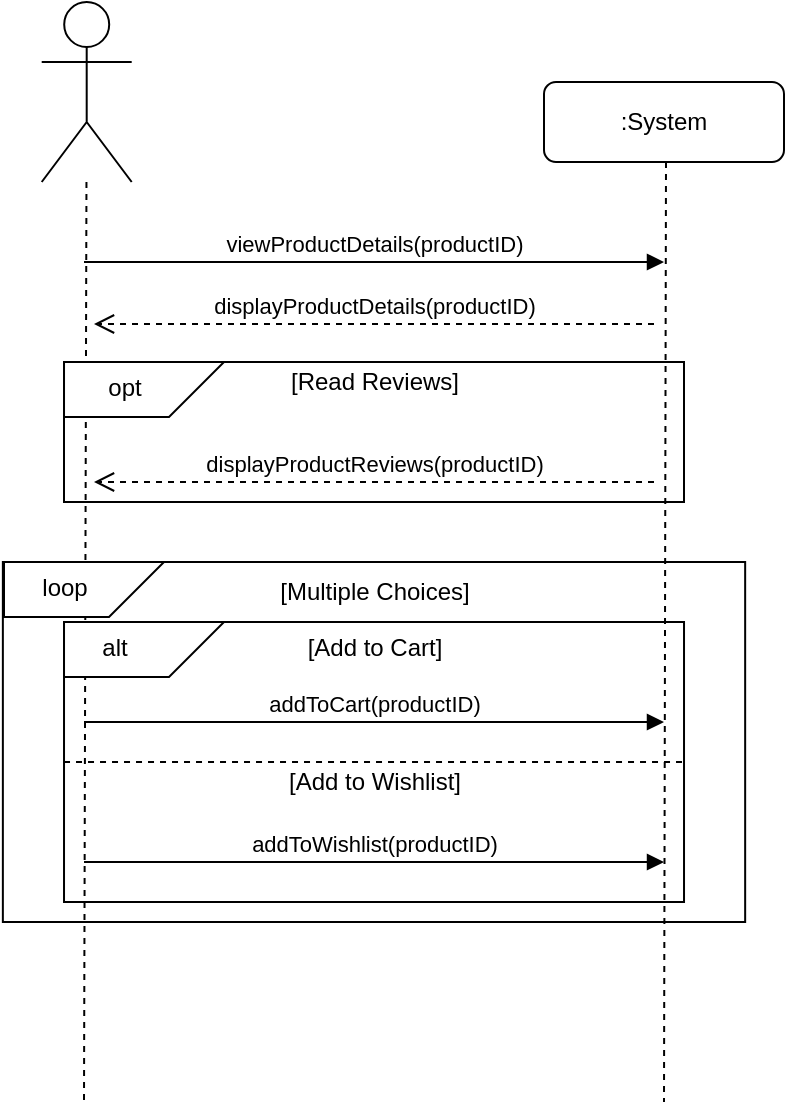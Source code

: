 <mxfile version="21.7.2" type="github">
  <diagram name="Page-1" id="2YBvvXClWsGukQMizWep">
    <mxGraphModel dx="1322" dy="1046" grid="1" gridSize="10" guides="1" tooltips="1" connect="1" arrows="1" fold="1" page="0" pageScale="1" pageWidth="850" pageHeight="1100" math="0" shadow="0">
      <root>
        <mxCell id="0" />
        <mxCell id="1" parent="0" />
        <mxCell id="C371mnhvRARPkL1Xi44i-13" value="" style="rounded=0;whiteSpace=wrap;html=1;" vertex="1" parent="1">
          <mxGeometry x="39.43" y="240" width="371.15" height="180" as="geometry" />
        </mxCell>
        <mxCell id="C371mnhvRARPkL1Xi44i-12" value="" style="rounded=0;whiteSpace=wrap;html=1;" vertex="1" parent="1">
          <mxGeometry x="70.01" y="270" width="310" height="140" as="geometry" />
        </mxCell>
        <mxCell id="C371mnhvRARPkL1Xi44i-2" value="" style="rounded=0;whiteSpace=wrap;html=1;" vertex="1" parent="1">
          <mxGeometry x="70" y="140" width="310" height="70" as="geometry" />
        </mxCell>
        <mxCell id="aM9ryv3xv72pqoxQDRHE-7" value="viewProductDetails(productID)" style="html=1;verticalAlign=bottom;endArrow=block;edgeStyle=elbowEdgeStyle;elbow=vertical;curved=0;rounded=0;" parent="1" edge="1">
          <mxGeometry relative="1" as="geometry">
            <mxPoint x="80" y="90" as="sourcePoint" />
            <Array as="points">
              <mxPoint x="180" y="90" />
            </Array>
            <mxPoint x="370" y="90" as="targetPoint" />
          </mxGeometry>
        </mxCell>
        <mxCell id="aM9ryv3xv72pqoxQDRHE-8" value="displayProductDetails(productID)" style="html=1;verticalAlign=bottom;endArrow=open;dashed=1;endSize=8;edgeStyle=elbowEdgeStyle;elbow=vertical;curved=0;rounded=0;" parent="1" edge="1">
          <mxGeometry relative="1" as="geometry">
            <mxPoint x="85" y="121" as="targetPoint" />
            <Array as="points">
              <mxPoint x="195" y="121" />
            </Array>
            <mxPoint x="365" y="121" as="sourcePoint" />
            <mxPoint as="offset" />
          </mxGeometry>
        </mxCell>
        <mxCell id="C371mnhvRARPkL1Xi44i-1" value="" style="shape=umlActor;verticalLabelPosition=bottom;verticalAlign=top;html=1;outlineConnect=0;" vertex="1" parent="1">
          <mxGeometry x="58.85" y="-40" width="45" height="90" as="geometry" />
        </mxCell>
        <mxCell id="C371mnhvRARPkL1Xi44i-4" value="" style="endArrow=none;dashed=1;html=1;rounded=0;" edge="1" parent="1" source="C371mnhvRARPkL1Xi44i-1">
          <mxGeometry width="50" height="50" relative="1" as="geometry">
            <mxPoint x="80" y="70" as="sourcePoint" />
            <mxPoint x="80" y="510" as="targetPoint" />
          </mxGeometry>
        </mxCell>
        <mxCell id="C371mnhvRARPkL1Xi44i-7" value=":System" style="rounded=1;whiteSpace=wrap;html=1;" vertex="1" parent="1">
          <mxGeometry x="310" width="120" height="40" as="geometry" />
        </mxCell>
        <mxCell id="C371mnhvRARPkL1Xi44i-8" value="[Read Reviews]" style="text;html=1;align=center;verticalAlign=middle;resizable=0;points=[];autosize=1;strokeColor=none;fillColor=none;" vertex="1" parent="1">
          <mxGeometry x="170" y="135" width="110" height="30" as="geometry" />
        </mxCell>
        <mxCell id="C371mnhvRARPkL1Xi44i-9" value="" style="shape=card;whiteSpace=wrap;html=1;rotation=-180;" vertex="1" parent="1">
          <mxGeometry x="40" y="240" width="80" height="27.5" as="geometry" />
        </mxCell>
        <mxCell id="C371mnhvRARPkL1Xi44i-5" value="" style="endArrow=none;dashed=1;html=1;rounded=0;" edge="1" parent="1">
          <mxGeometry width="50" height="50" relative="1" as="geometry">
            <mxPoint x="371" y="40" as="sourcePoint" />
            <mxPoint x="370" y="510" as="targetPoint" />
          </mxGeometry>
        </mxCell>
        <mxCell id="C371mnhvRARPkL1Xi44i-14" value="" style="shape=card;whiteSpace=wrap;html=1;rotation=-180;" vertex="1" parent="1">
          <mxGeometry x="70.01" y="140" width="80" height="27.5" as="geometry" />
        </mxCell>
        <mxCell id="C371mnhvRARPkL1Xi44i-11" value="displayProductReviews(productID)" style="html=1;verticalAlign=bottom;endArrow=open;dashed=1;endSize=8;edgeStyle=elbowEdgeStyle;elbow=vertical;curved=0;rounded=0;" edge="1" parent="1">
          <mxGeometry relative="1" as="geometry">
            <mxPoint x="85" y="200" as="targetPoint" />
            <Array as="points">
              <mxPoint x="195" y="200" />
            </Array>
            <mxPoint x="365" y="200" as="sourcePoint" />
            <mxPoint as="offset" />
          </mxGeometry>
        </mxCell>
        <mxCell id="C371mnhvRARPkL1Xi44i-10" value="opt" style="text;html=1;align=center;verticalAlign=middle;resizable=0;points=[];autosize=1;strokeColor=none;fillColor=none;" vertex="1" parent="1">
          <mxGeometry x="80" y="137.5" width="40" height="30" as="geometry" />
        </mxCell>
        <mxCell id="C371mnhvRARPkL1Xi44i-15" value="" style="shape=card;whiteSpace=wrap;html=1;rotation=-180;" vertex="1" parent="1">
          <mxGeometry x="70.01" y="270" width="80" height="27.5" as="geometry" />
        </mxCell>
        <mxCell id="C371mnhvRARPkL1Xi44i-16" value="loop" style="text;html=1;align=center;verticalAlign=middle;resizable=0;points=[];autosize=1;strokeColor=none;fillColor=none;" vertex="1" parent="1">
          <mxGeometry x="45" y="237.5" width="50" height="30" as="geometry" />
        </mxCell>
        <mxCell id="C371mnhvRARPkL1Xi44i-17" value="alt" style="text;html=1;align=center;verticalAlign=middle;resizable=0;points=[];autosize=1;strokeColor=none;fillColor=none;" vertex="1" parent="1">
          <mxGeometry x="75" y="267.5" width="40" height="30" as="geometry" />
        </mxCell>
        <mxCell id="C371mnhvRARPkL1Xi44i-18" value="" style="endArrow=none;dashed=1;html=1;rounded=0;exitX=0;exitY=0.5;exitDx=0;exitDy=0;entryX=1;entryY=0.5;entryDx=0;entryDy=0;" edge="1" parent="1" source="C371mnhvRARPkL1Xi44i-12" target="C371mnhvRARPkL1Xi44i-12">
          <mxGeometry width="50" height="50" relative="1" as="geometry">
            <mxPoint x="310" y="310" as="sourcePoint" />
            <mxPoint x="360" y="260" as="targetPoint" />
          </mxGeometry>
        </mxCell>
        <mxCell id="C371mnhvRARPkL1Xi44i-19" value="addToCart(productID)" style="html=1;verticalAlign=bottom;endArrow=block;edgeStyle=elbowEdgeStyle;elbow=vertical;curved=0;rounded=0;" edge="1" parent="1">
          <mxGeometry relative="1" as="geometry">
            <mxPoint x="80" y="320" as="sourcePoint" />
            <Array as="points">
              <mxPoint x="180" y="320" />
            </Array>
            <mxPoint x="370" y="320" as="targetPoint" />
          </mxGeometry>
        </mxCell>
        <mxCell id="C371mnhvRARPkL1Xi44i-20" value="addToWishlist(productID)" style="html=1;verticalAlign=bottom;endArrow=block;edgeStyle=elbowEdgeStyle;elbow=vertical;curved=0;rounded=0;" edge="1" parent="1">
          <mxGeometry relative="1" as="geometry">
            <mxPoint x="80.01" y="390" as="sourcePoint" />
            <Array as="points">
              <mxPoint x="180.01" y="390" />
            </Array>
            <mxPoint x="370.01" y="390" as="targetPoint" />
          </mxGeometry>
        </mxCell>
        <mxCell id="C371mnhvRARPkL1Xi44i-21" value="[Multiple Choices]" style="text;html=1;align=center;verticalAlign=middle;resizable=0;points=[];autosize=1;strokeColor=none;fillColor=none;" vertex="1" parent="1">
          <mxGeometry x="165.01" y="240" width="120" height="30" as="geometry" />
        </mxCell>
        <mxCell id="C371mnhvRARPkL1Xi44i-22" value="[Add to Cart]" style="text;html=1;align=center;verticalAlign=middle;resizable=0;points=[];autosize=1;strokeColor=none;fillColor=none;" vertex="1" parent="1">
          <mxGeometry x="180.01" y="267.5" width="90" height="30" as="geometry" />
        </mxCell>
        <mxCell id="C371mnhvRARPkL1Xi44i-23" value="[Add to Wishlist]" style="text;html=1;align=center;verticalAlign=middle;resizable=0;points=[];autosize=1;strokeColor=none;fillColor=none;" vertex="1" parent="1">
          <mxGeometry x="170.01" y="335" width="110" height="30" as="geometry" />
        </mxCell>
      </root>
    </mxGraphModel>
  </diagram>
</mxfile>
